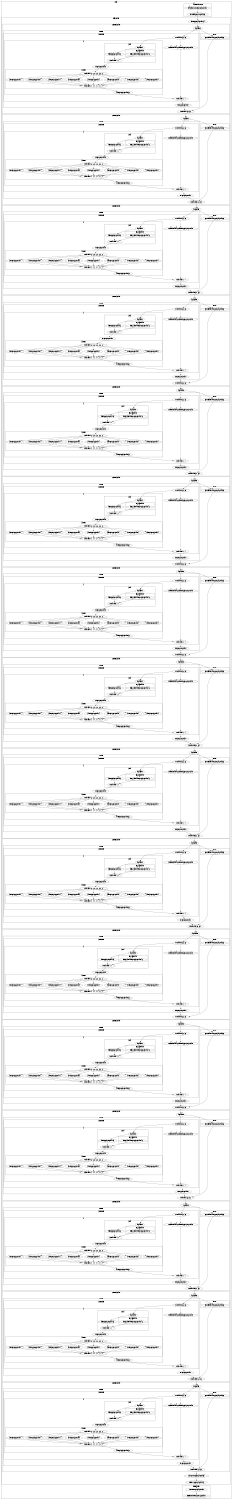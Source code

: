 digraph streamit {
size="7.5,10";subgraph cluster_DES_0 {
label = "DES";
IntoBits_pop_1_push_32_5 -> doIP_pop_64_push_64_7
doIPm1_pop_64_push_64_25 -> BitstoInts_pop_4_push_1_461
subgraph cluster_PlainTextSource_1 {
label = "PlainTextSource";
RandomSource_pop_0_push_1_4 -> IntoBits_pop_1_push_32_5
RandomSource_pop_0_push_1_4 [ label="RandomSource_pop_0_push_1" ]
IntoBits_pop_1_push_32_5 [ label="IntoBits_pop_1_push_32" ]
}
subgraph cluster_DEScoder_2 {
label = "DEScoder";
doIP_pop_64_push_64_7 -> SP_DEScoder_8_split
SP_DEScoder_8_join -> SP_DEScoder_9_split
SP_DEScoder_9_join -> SP_DEScoder_10_split
SP_DEScoder_10_join -> SP_DEScoder_11_split
SP_DEScoder_11_join -> SP_DEScoder_12_split
SP_DEScoder_12_join -> SP_DEScoder_13_split
SP_DEScoder_13_join -> SP_DEScoder_14_split
SP_DEScoder_14_join -> SP_DEScoder_15_split
SP_DEScoder_15_join -> SP_DEScoder_16_split
SP_DEScoder_16_join -> SP_DEScoder_17_split
SP_DEScoder_17_join -> SP_DEScoder_18_split
SP_DEScoder_18_join -> SP_DEScoder_19_split
SP_DEScoder_19_join -> SP_DEScoder_20_split
SP_DEScoder_20_join -> SP_DEScoder_21_split
SP_DEScoder_21_join -> SP_DEScoder_22_split
SP_DEScoder_22_join -> SP_DEScoder_23_split
SP_DEScoder_23_join -> CrissCross_pop_64_push_64_24
CrissCross_pop_64_push_64_24 -> doIPm1_pop_64_push_64_25
doIP_pop_64_push_64_7 [ label="doIP_pop_64_push_64" ]
subgraph cluster_SP_DEScoder_8 {
label = "SP_DEScoder";
SP_DEScoder_8_split [ label="duplicate" ]
SP_DEScoder_8_join [ label="roundrobin(32, 32)" ]
subgraph cluster_nextR_26 {
label = "nextR";
SP_nextR_28_join -> Xor_pop_2_push_1_29
subgraph cluster_SP_nextR_28 {
label = "SP_nextR";
SP_nextR_28_split [ label="roundrobin(32, 32)" ]
SP_nextR_28_join [ label="roundrobin(1, 1)" ]
subgraph cluster_f_30 {
label = "f";
SP_f_32_join -> Xor_pop_2_push_1_33
Xor_pop_2_push_1_33 -> Sboxes_34_split
Sboxes_34_join -> doP_pop_32_push_32_35
subgraph cluster_SP_f_32 {
label = "SP_f";
SP_f_32_split [ label="duplicate" ]
SP_f_32_join [ label="roundrobin(1, 1)" ]
doE_pop_32_push_48_36 [ label="doE_pop_32_push_48" ]
SP_f_32_split -> doE_pop_32_push_48_36
doE_pop_32_push_48_36 -> SP_f_32_join
subgraph cluster_KeySchedule_37 {
label = "KeySchedule";
f_KeySchedule_pop_32_push_48_38 [ label="f_KeySchedule_pop_32_push_48" ]
}
SP_f_32_split -> f_KeySchedule_pop_32_push_48_38
f_KeySchedule_pop_32_push_48_38 -> SP_f_32_join
}
Xor_pop_2_push_1_33 [ label="Xor_pop_2_push_1" ]
subgraph cluster_Sboxes_34 {
label = "Sboxes";
Sboxes_34_split [ label="roundrobin(6, 6, 6, 6, 6, 6, 6, 6)" ]
Sboxes_34_join [ label="roundrobin(4, 4, 4, 4, 4, 4, 4, 4)" ]
Sbox_pop_6_push_4_40 [ label="Sbox_pop_6_push_4" ]
Sboxes_34_split -> Sbox_pop_6_push_4_40
Sbox_pop_6_push_4_40 -> Sboxes_34_join
Sbox_pop_6_push_4_41 [ label="Sbox_pop_6_push_4" ]
Sboxes_34_split -> Sbox_pop_6_push_4_41
Sbox_pop_6_push_4_41 -> Sboxes_34_join
Sbox_pop_6_push_4_42 [ label="Sbox_pop_6_push_4" ]
Sboxes_34_split -> Sbox_pop_6_push_4_42
Sbox_pop_6_push_4_42 -> Sboxes_34_join
Sbox_pop_6_push_4_43 [ label="Sbox_pop_6_push_4" ]
Sboxes_34_split -> Sbox_pop_6_push_4_43
Sbox_pop_6_push_4_43 -> Sboxes_34_join
Sbox_pop_6_push_4_44 [ label="Sbox_pop_6_push_4" ]
Sboxes_34_split -> Sbox_pop_6_push_4_44
Sbox_pop_6_push_4_44 -> Sboxes_34_join
Sbox_pop_6_push_4_45 [ label="Sbox_pop_6_push_4" ]
Sboxes_34_split -> Sbox_pop_6_push_4_45
Sbox_pop_6_push_4_45 -> Sboxes_34_join
Sbox_pop_6_push_4_46 [ label="Sbox_pop_6_push_4" ]
Sboxes_34_split -> Sbox_pop_6_push_4_46
Sbox_pop_6_push_4_46 -> Sboxes_34_join
Sbox_pop_6_push_4_47 [ label="Sbox_pop_6_push_4" ]
Sboxes_34_split -> Sbox_pop_6_push_4_47
Sbox_pop_6_push_4_47 -> Sboxes_34_join
}
doP_pop_32_push_32_35 [ label="doP_pop_32_push_32" ]
}
SP_nextR_28_split -> SP_f_32_split
doP_pop_32_push_32_35 -> SP_nextR_28_join
streamit_library_Identity_pop_1_push_1_31 [ label="streamit_library_Identity_pop_1_push_1" ]
SP_nextR_28_split -> streamit_library_Identity_pop_1_push_1_31
streamit_library_Identity_pop_1_push_1_31 -> SP_nextR_28_join
}
Xor_pop_2_push_1_29 [ label="Xor_pop_2_push_1" ]
}
SP_DEScoder_8_split -> SP_nextR_28_split
Xor_pop_2_push_1_29 -> SP_DEScoder_8_join
subgraph cluster_nextL_27 {
label = "nextL";
AnonFilter_a0_pop_64_push_32_51 [ label="AnonFilter_a0_pop_64_push_32" ]
}
SP_DEScoder_8_split -> AnonFilter_a0_pop_64_push_32_51
AnonFilter_a0_pop_64_push_32_51 -> SP_DEScoder_8_join
}
subgraph cluster_SP_DEScoder_9 {
label = "SP_DEScoder";
SP_DEScoder_9_split [ label="duplicate" ]
SP_DEScoder_9_join [ label="roundrobin(32, 32)" ]
subgraph cluster_nextR_53 {
label = "nextR";
SP_nextR_55_join -> Xor_pop_2_push_1_56
subgraph cluster_SP_nextR_55 {
label = "SP_nextR";
SP_nextR_55_split [ label="roundrobin(32, 32)" ]
SP_nextR_55_join [ label="roundrobin(1, 1)" ]
subgraph cluster_f_57 {
label = "f";
SP_f_59_join -> Xor_pop_2_push_1_60
Xor_pop_2_push_1_60 -> Sboxes_61_split
Sboxes_61_join -> doP_pop_32_push_32_62
subgraph cluster_SP_f_59 {
label = "SP_f";
SP_f_59_split [ label="duplicate" ]
SP_f_59_join [ label="roundrobin(1, 1)" ]
doE_pop_32_push_48_63 [ label="doE_pop_32_push_48" ]
SP_f_59_split -> doE_pop_32_push_48_63
doE_pop_32_push_48_63 -> SP_f_59_join
subgraph cluster_KeySchedule_64 {
label = "KeySchedule";
f_KeySchedule_pop_32_push_48_65 [ label="f_KeySchedule_pop_32_push_48" ]
}
SP_f_59_split -> f_KeySchedule_pop_32_push_48_65
f_KeySchedule_pop_32_push_48_65 -> SP_f_59_join
}
Xor_pop_2_push_1_60 [ label="Xor_pop_2_push_1" ]
subgraph cluster_Sboxes_61 {
label = "Sboxes";
Sboxes_61_split [ label="roundrobin(6, 6, 6, 6, 6, 6, 6, 6)" ]
Sboxes_61_join [ label="roundrobin(4, 4, 4, 4, 4, 4, 4, 4)" ]
Sbox_pop_6_push_4_67 [ label="Sbox_pop_6_push_4" ]
Sboxes_61_split -> Sbox_pop_6_push_4_67
Sbox_pop_6_push_4_67 -> Sboxes_61_join
Sbox_pop_6_push_4_68 [ label="Sbox_pop_6_push_4" ]
Sboxes_61_split -> Sbox_pop_6_push_4_68
Sbox_pop_6_push_4_68 -> Sboxes_61_join
Sbox_pop_6_push_4_69 [ label="Sbox_pop_6_push_4" ]
Sboxes_61_split -> Sbox_pop_6_push_4_69
Sbox_pop_6_push_4_69 -> Sboxes_61_join
Sbox_pop_6_push_4_70 [ label="Sbox_pop_6_push_4" ]
Sboxes_61_split -> Sbox_pop_6_push_4_70
Sbox_pop_6_push_4_70 -> Sboxes_61_join
Sbox_pop_6_push_4_71 [ label="Sbox_pop_6_push_4" ]
Sboxes_61_split -> Sbox_pop_6_push_4_71
Sbox_pop_6_push_4_71 -> Sboxes_61_join
Sbox_pop_6_push_4_72 [ label="Sbox_pop_6_push_4" ]
Sboxes_61_split -> Sbox_pop_6_push_4_72
Sbox_pop_6_push_4_72 -> Sboxes_61_join
Sbox_pop_6_push_4_73 [ label="Sbox_pop_6_push_4" ]
Sboxes_61_split -> Sbox_pop_6_push_4_73
Sbox_pop_6_push_4_73 -> Sboxes_61_join
Sbox_pop_6_push_4_74 [ label="Sbox_pop_6_push_4" ]
Sboxes_61_split -> Sbox_pop_6_push_4_74
Sbox_pop_6_push_4_74 -> Sboxes_61_join
}
doP_pop_32_push_32_62 [ label="doP_pop_32_push_32" ]
}
SP_nextR_55_split -> SP_f_59_split
doP_pop_32_push_32_62 -> SP_nextR_55_join
streamit_library_Identity_pop_1_push_1_58 [ label="streamit_library_Identity_pop_1_push_1" ]
SP_nextR_55_split -> streamit_library_Identity_pop_1_push_1_58
streamit_library_Identity_pop_1_push_1_58 -> SP_nextR_55_join
}
Xor_pop_2_push_1_56 [ label="Xor_pop_2_push_1" ]
}
SP_DEScoder_9_split -> SP_nextR_55_split
Xor_pop_2_push_1_56 -> SP_DEScoder_9_join
subgraph cluster_nextL_54 {
label = "nextL";
AnonFilter_a0_pop_64_push_32_78 [ label="AnonFilter_a0_pop_64_push_32" ]
}
SP_DEScoder_9_split -> AnonFilter_a0_pop_64_push_32_78
AnonFilter_a0_pop_64_push_32_78 -> SP_DEScoder_9_join
}
subgraph cluster_SP_DEScoder_10 {
label = "SP_DEScoder";
SP_DEScoder_10_split [ label="duplicate" ]
SP_DEScoder_10_join [ label="roundrobin(32, 32)" ]
subgraph cluster_nextR_80 {
label = "nextR";
SP_nextR_82_join -> Xor_pop_2_push_1_83
subgraph cluster_SP_nextR_82 {
label = "SP_nextR";
SP_nextR_82_split [ label="roundrobin(32, 32)" ]
SP_nextR_82_join [ label="roundrobin(1, 1)" ]
subgraph cluster_f_84 {
label = "f";
SP_f_86_join -> Xor_pop_2_push_1_87
Xor_pop_2_push_1_87 -> Sboxes_88_split
Sboxes_88_join -> doP_pop_32_push_32_89
subgraph cluster_SP_f_86 {
label = "SP_f";
SP_f_86_split [ label="duplicate" ]
SP_f_86_join [ label="roundrobin(1, 1)" ]
doE_pop_32_push_48_90 [ label="doE_pop_32_push_48" ]
SP_f_86_split -> doE_pop_32_push_48_90
doE_pop_32_push_48_90 -> SP_f_86_join
subgraph cluster_KeySchedule_91 {
label = "KeySchedule";
f_KeySchedule_pop_32_push_48_92 [ label="f_KeySchedule_pop_32_push_48" ]
}
SP_f_86_split -> f_KeySchedule_pop_32_push_48_92
f_KeySchedule_pop_32_push_48_92 -> SP_f_86_join
}
Xor_pop_2_push_1_87 [ label="Xor_pop_2_push_1" ]
subgraph cluster_Sboxes_88 {
label = "Sboxes";
Sboxes_88_split [ label="roundrobin(6, 6, 6, 6, 6, 6, 6, 6)" ]
Sboxes_88_join [ label="roundrobin(4, 4, 4, 4, 4, 4, 4, 4)" ]
Sbox_pop_6_push_4_94 [ label="Sbox_pop_6_push_4" ]
Sboxes_88_split -> Sbox_pop_6_push_4_94
Sbox_pop_6_push_4_94 -> Sboxes_88_join
Sbox_pop_6_push_4_95 [ label="Sbox_pop_6_push_4" ]
Sboxes_88_split -> Sbox_pop_6_push_4_95
Sbox_pop_6_push_4_95 -> Sboxes_88_join
Sbox_pop_6_push_4_96 [ label="Sbox_pop_6_push_4" ]
Sboxes_88_split -> Sbox_pop_6_push_4_96
Sbox_pop_6_push_4_96 -> Sboxes_88_join
Sbox_pop_6_push_4_97 [ label="Sbox_pop_6_push_4" ]
Sboxes_88_split -> Sbox_pop_6_push_4_97
Sbox_pop_6_push_4_97 -> Sboxes_88_join
Sbox_pop_6_push_4_98 [ label="Sbox_pop_6_push_4" ]
Sboxes_88_split -> Sbox_pop_6_push_4_98
Sbox_pop_6_push_4_98 -> Sboxes_88_join
Sbox_pop_6_push_4_99 [ label="Sbox_pop_6_push_4" ]
Sboxes_88_split -> Sbox_pop_6_push_4_99
Sbox_pop_6_push_4_99 -> Sboxes_88_join
Sbox_pop_6_push_4_100 [ label="Sbox_pop_6_push_4" ]
Sboxes_88_split -> Sbox_pop_6_push_4_100
Sbox_pop_6_push_4_100 -> Sboxes_88_join
Sbox_pop_6_push_4_101 [ label="Sbox_pop_6_push_4" ]
Sboxes_88_split -> Sbox_pop_6_push_4_101
Sbox_pop_6_push_4_101 -> Sboxes_88_join
}
doP_pop_32_push_32_89 [ label="doP_pop_32_push_32" ]
}
SP_nextR_82_split -> SP_f_86_split
doP_pop_32_push_32_89 -> SP_nextR_82_join
streamit_library_Identity_pop_1_push_1_85 [ label="streamit_library_Identity_pop_1_push_1" ]
SP_nextR_82_split -> streamit_library_Identity_pop_1_push_1_85
streamit_library_Identity_pop_1_push_1_85 -> SP_nextR_82_join
}
Xor_pop_2_push_1_83 [ label="Xor_pop_2_push_1" ]
}
SP_DEScoder_10_split -> SP_nextR_82_split
Xor_pop_2_push_1_83 -> SP_DEScoder_10_join
subgraph cluster_nextL_81 {
label = "nextL";
AnonFilter_a0_pop_64_push_32_105 [ label="AnonFilter_a0_pop_64_push_32" ]
}
SP_DEScoder_10_split -> AnonFilter_a0_pop_64_push_32_105
AnonFilter_a0_pop_64_push_32_105 -> SP_DEScoder_10_join
}
subgraph cluster_SP_DEScoder_11 {
label = "SP_DEScoder";
SP_DEScoder_11_split [ label="duplicate" ]
SP_DEScoder_11_join [ label="roundrobin(32, 32)" ]
subgraph cluster_nextR_107 {
label = "nextR";
SP_nextR_109_join -> Xor_pop_2_push_1_110
subgraph cluster_SP_nextR_109 {
label = "SP_nextR";
SP_nextR_109_split [ label="roundrobin(32, 32)" ]
SP_nextR_109_join [ label="roundrobin(1, 1)" ]
subgraph cluster_f_111 {
label = "f";
SP_f_113_join -> Xor_pop_2_push_1_114
Xor_pop_2_push_1_114 -> Sboxes_115_split
Sboxes_115_join -> doP_pop_32_push_32_116
subgraph cluster_SP_f_113 {
label = "SP_f";
SP_f_113_split [ label="duplicate" ]
SP_f_113_join [ label="roundrobin(1, 1)" ]
doE_pop_32_push_48_117 [ label="doE_pop_32_push_48" ]
SP_f_113_split -> doE_pop_32_push_48_117
doE_pop_32_push_48_117 -> SP_f_113_join
subgraph cluster_KeySchedule_118 {
label = "KeySchedule";
f_KeySchedule_pop_32_push_48_119 [ label="f_KeySchedule_pop_32_push_48" ]
}
SP_f_113_split -> f_KeySchedule_pop_32_push_48_119
f_KeySchedule_pop_32_push_48_119 -> SP_f_113_join
}
Xor_pop_2_push_1_114 [ label="Xor_pop_2_push_1" ]
subgraph cluster_Sboxes_115 {
label = "Sboxes";
Sboxes_115_split [ label="roundrobin(6, 6, 6, 6, 6, 6, 6, 6)" ]
Sboxes_115_join [ label="roundrobin(4, 4, 4, 4, 4, 4, 4, 4)" ]
Sbox_pop_6_push_4_121 [ label="Sbox_pop_6_push_4" ]
Sboxes_115_split -> Sbox_pop_6_push_4_121
Sbox_pop_6_push_4_121 -> Sboxes_115_join
Sbox_pop_6_push_4_122 [ label="Sbox_pop_6_push_4" ]
Sboxes_115_split -> Sbox_pop_6_push_4_122
Sbox_pop_6_push_4_122 -> Sboxes_115_join
Sbox_pop_6_push_4_123 [ label="Sbox_pop_6_push_4" ]
Sboxes_115_split -> Sbox_pop_6_push_4_123
Sbox_pop_6_push_4_123 -> Sboxes_115_join
Sbox_pop_6_push_4_124 [ label="Sbox_pop_6_push_4" ]
Sboxes_115_split -> Sbox_pop_6_push_4_124
Sbox_pop_6_push_4_124 -> Sboxes_115_join
Sbox_pop_6_push_4_125 [ label="Sbox_pop_6_push_4" ]
Sboxes_115_split -> Sbox_pop_6_push_4_125
Sbox_pop_6_push_4_125 -> Sboxes_115_join
Sbox_pop_6_push_4_126 [ label="Sbox_pop_6_push_4" ]
Sboxes_115_split -> Sbox_pop_6_push_4_126
Sbox_pop_6_push_4_126 -> Sboxes_115_join
Sbox_pop_6_push_4_127 [ label="Sbox_pop_6_push_4" ]
Sboxes_115_split -> Sbox_pop_6_push_4_127
Sbox_pop_6_push_4_127 -> Sboxes_115_join
Sbox_pop_6_push_4_128 [ label="Sbox_pop_6_push_4" ]
Sboxes_115_split -> Sbox_pop_6_push_4_128
Sbox_pop_6_push_4_128 -> Sboxes_115_join
}
doP_pop_32_push_32_116 [ label="doP_pop_32_push_32" ]
}
SP_nextR_109_split -> SP_f_113_split
doP_pop_32_push_32_116 -> SP_nextR_109_join
streamit_library_Identity_pop_1_push_1_112 [ label="streamit_library_Identity_pop_1_push_1" ]
SP_nextR_109_split -> streamit_library_Identity_pop_1_push_1_112
streamit_library_Identity_pop_1_push_1_112 -> SP_nextR_109_join
}
Xor_pop_2_push_1_110 [ label="Xor_pop_2_push_1" ]
}
SP_DEScoder_11_split -> SP_nextR_109_split
Xor_pop_2_push_1_110 -> SP_DEScoder_11_join
subgraph cluster_nextL_108 {
label = "nextL";
AnonFilter_a0_pop_64_push_32_132 [ label="AnonFilter_a0_pop_64_push_32" ]
}
SP_DEScoder_11_split -> AnonFilter_a0_pop_64_push_32_132
AnonFilter_a0_pop_64_push_32_132 -> SP_DEScoder_11_join
}
subgraph cluster_SP_DEScoder_12 {
label = "SP_DEScoder";
SP_DEScoder_12_split [ label="duplicate" ]
SP_DEScoder_12_join [ label="roundrobin(32, 32)" ]
subgraph cluster_nextR_134 {
label = "nextR";
SP_nextR_136_join -> Xor_pop_2_push_1_137
subgraph cluster_SP_nextR_136 {
label = "SP_nextR";
SP_nextR_136_split [ label="roundrobin(32, 32)" ]
SP_nextR_136_join [ label="roundrobin(1, 1)" ]
subgraph cluster_f_138 {
label = "f";
SP_f_140_join -> Xor_pop_2_push_1_141
Xor_pop_2_push_1_141 -> Sboxes_142_split
Sboxes_142_join -> doP_pop_32_push_32_143
subgraph cluster_SP_f_140 {
label = "SP_f";
SP_f_140_split [ label="duplicate" ]
SP_f_140_join [ label="roundrobin(1, 1)" ]
doE_pop_32_push_48_144 [ label="doE_pop_32_push_48" ]
SP_f_140_split -> doE_pop_32_push_48_144
doE_pop_32_push_48_144 -> SP_f_140_join
subgraph cluster_KeySchedule_145 {
label = "KeySchedule";
f_KeySchedule_pop_32_push_48_146 [ label="f_KeySchedule_pop_32_push_48" ]
}
SP_f_140_split -> f_KeySchedule_pop_32_push_48_146
f_KeySchedule_pop_32_push_48_146 -> SP_f_140_join
}
Xor_pop_2_push_1_141 [ label="Xor_pop_2_push_1" ]
subgraph cluster_Sboxes_142 {
label = "Sboxes";
Sboxes_142_split [ label="roundrobin(6, 6, 6, 6, 6, 6, 6, 6)" ]
Sboxes_142_join [ label="roundrobin(4, 4, 4, 4, 4, 4, 4, 4)" ]
Sbox_pop_6_push_4_148 [ label="Sbox_pop_6_push_4" ]
Sboxes_142_split -> Sbox_pop_6_push_4_148
Sbox_pop_6_push_4_148 -> Sboxes_142_join
Sbox_pop_6_push_4_149 [ label="Sbox_pop_6_push_4" ]
Sboxes_142_split -> Sbox_pop_6_push_4_149
Sbox_pop_6_push_4_149 -> Sboxes_142_join
Sbox_pop_6_push_4_150 [ label="Sbox_pop_6_push_4" ]
Sboxes_142_split -> Sbox_pop_6_push_4_150
Sbox_pop_6_push_4_150 -> Sboxes_142_join
Sbox_pop_6_push_4_151 [ label="Sbox_pop_6_push_4" ]
Sboxes_142_split -> Sbox_pop_6_push_4_151
Sbox_pop_6_push_4_151 -> Sboxes_142_join
Sbox_pop_6_push_4_152 [ label="Sbox_pop_6_push_4" ]
Sboxes_142_split -> Sbox_pop_6_push_4_152
Sbox_pop_6_push_4_152 -> Sboxes_142_join
Sbox_pop_6_push_4_153 [ label="Sbox_pop_6_push_4" ]
Sboxes_142_split -> Sbox_pop_6_push_4_153
Sbox_pop_6_push_4_153 -> Sboxes_142_join
Sbox_pop_6_push_4_154 [ label="Sbox_pop_6_push_4" ]
Sboxes_142_split -> Sbox_pop_6_push_4_154
Sbox_pop_6_push_4_154 -> Sboxes_142_join
Sbox_pop_6_push_4_155 [ label="Sbox_pop_6_push_4" ]
Sboxes_142_split -> Sbox_pop_6_push_4_155
Sbox_pop_6_push_4_155 -> Sboxes_142_join
}
doP_pop_32_push_32_143 [ label="doP_pop_32_push_32" ]
}
SP_nextR_136_split -> SP_f_140_split
doP_pop_32_push_32_143 -> SP_nextR_136_join
streamit_library_Identity_pop_1_push_1_139 [ label="streamit_library_Identity_pop_1_push_1" ]
SP_nextR_136_split -> streamit_library_Identity_pop_1_push_1_139
streamit_library_Identity_pop_1_push_1_139 -> SP_nextR_136_join
}
Xor_pop_2_push_1_137 [ label="Xor_pop_2_push_1" ]
}
SP_DEScoder_12_split -> SP_nextR_136_split
Xor_pop_2_push_1_137 -> SP_DEScoder_12_join
subgraph cluster_nextL_135 {
label = "nextL";
AnonFilter_a0_pop_64_push_32_159 [ label="AnonFilter_a0_pop_64_push_32" ]
}
SP_DEScoder_12_split -> AnonFilter_a0_pop_64_push_32_159
AnonFilter_a0_pop_64_push_32_159 -> SP_DEScoder_12_join
}
subgraph cluster_SP_DEScoder_13 {
label = "SP_DEScoder";
SP_DEScoder_13_split [ label="duplicate" ]
SP_DEScoder_13_join [ label="roundrobin(32, 32)" ]
subgraph cluster_nextR_161 {
label = "nextR";
SP_nextR_163_join -> Xor_pop_2_push_1_164
subgraph cluster_SP_nextR_163 {
label = "SP_nextR";
SP_nextR_163_split [ label="roundrobin(32, 32)" ]
SP_nextR_163_join [ label="roundrobin(1, 1)" ]
subgraph cluster_f_165 {
label = "f";
SP_f_167_join -> Xor_pop_2_push_1_168
Xor_pop_2_push_1_168 -> Sboxes_169_split
Sboxes_169_join -> doP_pop_32_push_32_170
subgraph cluster_SP_f_167 {
label = "SP_f";
SP_f_167_split [ label="duplicate" ]
SP_f_167_join [ label="roundrobin(1, 1)" ]
doE_pop_32_push_48_171 [ label="doE_pop_32_push_48" ]
SP_f_167_split -> doE_pop_32_push_48_171
doE_pop_32_push_48_171 -> SP_f_167_join
subgraph cluster_KeySchedule_172 {
label = "KeySchedule";
f_KeySchedule_pop_32_push_48_173 [ label="f_KeySchedule_pop_32_push_48" ]
}
SP_f_167_split -> f_KeySchedule_pop_32_push_48_173
f_KeySchedule_pop_32_push_48_173 -> SP_f_167_join
}
Xor_pop_2_push_1_168 [ label="Xor_pop_2_push_1" ]
subgraph cluster_Sboxes_169 {
label = "Sboxes";
Sboxes_169_split [ label="roundrobin(6, 6, 6, 6, 6, 6, 6, 6)" ]
Sboxes_169_join [ label="roundrobin(4, 4, 4, 4, 4, 4, 4, 4)" ]
Sbox_pop_6_push_4_175 [ label="Sbox_pop_6_push_4" ]
Sboxes_169_split -> Sbox_pop_6_push_4_175
Sbox_pop_6_push_4_175 -> Sboxes_169_join
Sbox_pop_6_push_4_176 [ label="Sbox_pop_6_push_4" ]
Sboxes_169_split -> Sbox_pop_6_push_4_176
Sbox_pop_6_push_4_176 -> Sboxes_169_join
Sbox_pop_6_push_4_177 [ label="Sbox_pop_6_push_4" ]
Sboxes_169_split -> Sbox_pop_6_push_4_177
Sbox_pop_6_push_4_177 -> Sboxes_169_join
Sbox_pop_6_push_4_178 [ label="Sbox_pop_6_push_4" ]
Sboxes_169_split -> Sbox_pop_6_push_4_178
Sbox_pop_6_push_4_178 -> Sboxes_169_join
Sbox_pop_6_push_4_179 [ label="Sbox_pop_6_push_4" ]
Sboxes_169_split -> Sbox_pop_6_push_4_179
Sbox_pop_6_push_4_179 -> Sboxes_169_join
Sbox_pop_6_push_4_180 [ label="Sbox_pop_6_push_4" ]
Sboxes_169_split -> Sbox_pop_6_push_4_180
Sbox_pop_6_push_4_180 -> Sboxes_169_join
Sbox_pop_6_push_4_181 [ label="Sbox_pop_6_push_4" ]
Sboxes_169_split -> Sbox_pop_6_push_4_181
Sbox_pop_6_push_4_181 -> Sboxes_169_join
Sbox_pop_6_push_4_182 [ label="Sbox_pop_6_push_4" ]
Sboxes_169_split -> Sbox_pop_6_push_4_182
Sbox_pop_6_push_4_182 -> Sboxes_169_join
}
doP_pop_32_push_32_170 [ label="doP_pop_32_push_32" ]
}
SP_nextR_163_split -> SP_f_167_split
doP_pop_32_push_32_170 -> SP_nextR_163_join
streamit_library_Identity_pop_1_push_1_166 [ label="streamit_library_Identity_pop_1_push_1" ]
SP_nextR_163_split -> streamit_library_Identity_pop_1_push_1_166
streamit_library_Identity_pop_1_push_1_166 -> SP_nextR_163_join
}
Xor_pop_2_push_1_164 [ label="Xor_pop_2_push_1" ]
}
SP_DEScoder_13_split -> SP_nextR_163_split
Xor_pop_2_push_1_164 -> SP_DEScoder_13_join
subgraph cluster_nextL_162 {
label = "nextL";
AnonFilter_a0_pop_64_push_32_186 [ label="AnonFilter_a0_pop_64_push_32" ]
}
SP_DEScoder_13_split -> AnonFilter_a0_pop_64_push_32_186
AnonFilter_a0_pop_64_push_32_186 -> SP_DEScoder_13_join
}
subgraph cluster_SP_DEScoder_14 {
label = "SP_DEScoder";
SP_DEScoder_14_split [ label="duplicate" ]
SP_DEScoder_14_join [ label="roundrobin(32, 32)" ]
subgraph cluster_nextR_188 {
label = "nextR";
SP_nextR_190_join -> Xor_pop_2_push_1_191
subgraph cluster_SP_nextR_190 {
label = "SP_nextR";
SP_nextR_190_split [ label="roundrobin(32, 32)" ]
SP_nextR_190_join [ label="roundrobin(1, 1)" ]
subgraph cluster_f_192 {
label = "f";
SP_f_194_join -> Xor_pop_2_push_1_195
Xor_pop_2_push_1_195 -> Sboxes_196_split
Sboxes_196_join -> doP_pop_32_push_32_197
subgraph cluster_SP_f_194 {
label = "SP_f";
SP_f_194_split [ label="duplicate" ]
SP_f_194_join [ label="roundrobin(1, 1)" ]
doE_pop_32_push_48_198 [ label="doE_pop_32_push_48" ]
SP_f_194_split -> doE_pop_32_push_48_198
doE_pop_32_push_48_198 -> SP_f_194_join
subgraph cluster_KeySchedule_199 {
label = "KeySchedule";
f_KeySchedule_pop_32_push_48_200 [ label="f_KeySchedule_pop_32_push_48" ]
}
SP_f_194_split -> f_KeySchedule_pop_32_push_48_200
f_KeySchedule_pop_32_push_48_200 -> SP_f_194_join
}
Xor_pop_2_push_1_195 [ label="Xor_pop_2_push_1" ]
subgraph cluster_Sboxes_196 {
label = "Sboxes";
Sboxes_196_split [ label="roundrobin(6, 6, 6, 6, 6, 6, 6, 6)" ]
Sboxes_196_join [ label="roundrobin(4, 4, 4, 4, 4, 4, 4, 4)" ]
Sbox_pop_6_push_4_202 [ label="Sbox_pop_6_push_4" ]
Sboxes_196_split -> Sbox_pop_6_push_4_202
Sbox_pop_6_push_4_202 -> Sboxes_196_join
Sbox_pop_6_push_4_203 [ label="Sbox_pop_6_push_4" ]
Sboxes_196_split -> Sbox_pop_6_push_4_203
Sbox_pop_6_push_4_203 -> Sboxes_196_join
Sbox_pop_6_push_4_204 [ label="Sbox_pop_6_push_4" ]
Sboxes_196_split -> Sbox_pop_6_push_4_204
Sbox_pop_6_push_4_204 -> Sboxes_196_join
Sbox_pop_6_push_4_205 [ label="Sbox_pop_6_push_4" ]
Sboxes_196_split -> Sbox_pop_6_push_4_205
Sbox_pop_6_push_4_205 -> Sboxes_196_join
Sbox_pop_6_push_4_206 [ label="Sbox_pop_6_push_4" ]
Sboxes_196_split -> Sbox_pop_6_push_4_206
Sbox_pop_6_push_4_206 -> Sboxes_196_join
Sbox_pop_6_push_4_207 [ label="Sbox_pop_6_push_4" ]
Sboxes_196_split -> Sbox_pop_6_push_4_207
Sbox_pop_6_push_4_207 -> Sboxes_196_join
Sbox_pop_6_push_4_208 [ label="Sbox_pop_6_push_4" ]
Sboxes_196_split -> Sbox_pop_6_push_4_208
Sbox_pop_6_push_4_208 -> Sboxes_196_join
Sbox_pop_6_push_4_209 [ label="Sbox_pop_6_push_4" ]
Sboxes_196_split -> Sbox_pop_6_push_4_209
Sbox_pop_6_push_4_209 -> Sboxes_196_join
}
doP_pop_32_push_32_197 [ label="doP_pop_32_push_32" ]
}
SP_nextR_190_split -> SP_f_194_split
doP_pop_32_push_32_197 -> SP_nextR_190_join
streamit_library_Identity_pop_1_push_1_193 [ label="streamit_library_Identity_pop_1_push_1" ]
SP_nextR_190_split -> streamit_library_Identity_pop_1_push_1_193
streamit_library_Identity_pop_1_push_1_193 -> SP_nextR_190_join
}
Xor_pop_2_push_1_191 [ label="Xor_pop_2_push_1" ]
}
SP_DEScoder_14_split -> SP_nextR_190_split
Xor_pop_2_push_1_191 -> SP_DEScoder_14_join
subgraph cluster_nextL_189 {
label = "nextL";
AnonFilter_a0_pop_64_push_32_213 [ label="AnonFilter_a0_pop_64_push_32" ]
}
SP_DEScoder_14_split -> AnonFilter_a0_pop_64_push_32_213
AnonFilter_a0_pop_64_push_32_213 -> SP_DEScoder_14_join
}
subgraph cluster_SP_DEScoder_15 {
label = "SP_DEScoder";
SP_DEScoder_15_split [ label="duplicate" ]
SP_DEScoder_15_join [ label="roundrobin(32, 32)" ]
subgraph cluster_nextR_215 {
label = "nextR";
SP_nextR_217_join -> Xor_pop_2_push_1_218
subgraph cluster_SP_nextR_217 {
label = "SP_nextR";
SP_nextR_217_split [ label="roundrobin(32, 32)" ]
SP_nextR_217_join [ label="roundrobin(1, 1)" ]
subgraph cluster_f_219 {
label = "f";
SP_f_221_join -> Xor_pop_2_push_1_222
Xor_pop_2_push_1_222 -> Sboxes_223_split
Sboxes_223_join -> doP_pop_32_push_32_224
subgraph cluster_SP_f_221 {
label = "SP_f";
SP_f_221_split [ label="duplicate" ]
SP_f_221_join [ label="roundrobin(1, 1)" ]
doE_pop_32_push_48_225 [ label="doE_pop_32_push_48" ]
SP_f_221_split -> doE_pop_32_push_48_225
doE_pop_32_push_48_225 -> SP_f_221_join
subgraph cluster_KeySchedule_226 {
label = "KeySchedule";
f_KeySchedule_pop_32_push_48_227 [ label="f_KeySchedule_pop_32_push_48" ]
}
SP_f_221_split -> f_KeySchedule_pop_32_push_48_227
f_KeySchedule_pop_32_push_48_227 -> SP_f_221_join
}
Xor_pop_2_push_1_222 [ label="Xor_pop_2_push_1" ]
subgraph cluster_Sboxes_223 {
label = "Sboxes";
Sboxes_223_split [ label="roundrobin(6, 6, 6, 6, 6, 6, 6, 6)" ]
Sboxes_223_join [ label="roundrobin(4, 4, 4, 4, 4, 4, 4, 4)" ]
Sbox_pop_6_push_4_229 [ label="Sbox_pop_6_push_4" ]
Sboxes_223_split -> Sbox_pop_6_push_4_229
Sbox_pop_6_push_4_229 -> Sboxes_223_join
Sbox_pop_6_push_4_230 [ label="Sbox_pop_6_push_4" ]
Sboxes_223_split -> Sbox_pop_6_push_4_230
Sbox_pop_6_push_4_230 -> Sboxes_223_join
Sbox_pop_6_push_4_231 [ label="Sbox_pop_6_push_4" ]
Sboxes_223_split -> Sbox_pop_6_push_4_231
Sbox_pop_6_push_4_231 -> Sboxes_223_join
Sbox_pop_6_push_4_232 [ label="Sbox_pop_6_push_4" ]
Sboxes_223_split -> Sbox_pop_6_push_4_232
Sbox_pop_6_push_4_232 -> Sboxes_223_join
Sbox_pop_6_push_4_233 [ label="Sbox_pop_6_push_4" ]
Sboxes_223_split -> Sbox_pop_6_push_4_233
Sbox_pop_6_push_4_233 -> Sboxes_223_join
Sbox_pop_6_push_4_234 [ label="Sbox_pop_6_push_4" ]
Sboxes_223_split -> Sbox_pop_6_push_4_234
Sbox_pop_6_push_4_234 -> Sboxes_223_join
Sbox_pop_6_push_4_235 [ label="Sbox_pop_6_push_4" ]
Sboxes_223_split -> Sbox_pop_6_push_4_235
Sbox_pop_6_push_4_235 -> Sboxes_223_join
Sbox_pop_6_push_4_236 [ label="Sbox_pop_6_push_4" ]
Sboxes_223_split -> Sbox_pop_6_push_4_236
Sbox_pop_6_push_4_236 -> Sboxes_223_join
}
doP_pop_32_push_32_224 [ label="doP_pop_32_push_32" ]
}
SP_nextR_217_split -> SP_f_221_split
doP_pop_32_push_32_224 -> SP_nextR_217_join
streamit_library_Identity_pop_1_push_1_220 [ label="streamit_library_Identity_pop_1_push_1" ]
SP_nextR_217_split -> streamit_library_Identity_pop_1_push_1_220
streamit_library_Identity_pop_1_push_1_220 -> SP_nextR_217_join
}
Xor_pop_2_push_1_218 [ label="Xor_pop_2_push_1" ]
}
SP_DEScoder_15_split -> SP_nextR_217_split
Xor_pop_2_push_1_218 -> SP_DEScoder_15_join
subgraph cluster_nextL_216 {
label = "nextL";
AnonFilter_a0_pop_64_push_32_240 [ label="AnonFilter_a0_pop_64_push_32" ]
}
SP_DEScoder_15_split -> AnonFilter_a0_pop_64_push_32_240
AnonFilter_a0_pop_64_push_32_240 -> SP_DEScoder_15_join
}
subgraph cluster_SP_DEScoder_16 {
label = "SP_DEScoder";
SP_DEScoder_16_split [ label="duplicate" ]
SP_DEScoder_16_join [ label="roundrobin(32, 32)" ]
subgraph cluster_nextR_242 {
label = "nextR";
SP_nextR_244_join -> Xor_pop_2_push_1_245
subgraph cluster_SP_nextR_244 {
label = "SP_nextR";
SP_nextR_244_split [ label="roundrobin(32, 32)" ]
SP_nextR_244_join [ label="roundrobin(1, 1)" ]
subgraph cluster_f_246 {
label = "f";
SP_f_248_join -> Xor_pop_2_push_1_249
Xor_pop_2_push_1_249 -> Sboxes_250_split
Sboxes_250_join -> doP_pop_32_push_32_251
subgraph cluster_SP_f_248 {
label = "SP_f";
SP_f_248_split [ label="duplicate" ]
SP_f_248_join [ label="roundrobin(1, 1)" ]
doE_pop_32_push_48_252 [ label="doE_pop_32_push_48" ]
SP_f_248_split -> doE_pop_32_push_48_252
doE_pop_32_push_48_252 -> SP_f_248_join
subgraph cluster_KeySchedule_253 {
label = "KeySchedule";
f_KeySchedule_pop_32_push_48_254 [ label="f_KeySchedule_pop_32_push_48" ]
}
SP_f_248_split -> f_KeySchedule_pop_32_push_48_254
f_KeySchedule_pop_32_push_48_254 -> SP_f_248_join
}
Xor_pop_2_push_1_249 [ label="Xor_pop_2_push_1" ]
subgraph cluster_Sboxes_250 {
label = "Sboxes";
Sboxes_250_split [ label="roundrobin(6, 6, 6, 6, 6, 6, 6, 6)" ]
Sboxes_250_join [ label="roundrobin(4, 4, 4, 4, 4, 4, 4, 4)" ]
Sbox_pop_6_push_4_256 [ label="Sbox_pop_6_push_4" ]
Sboxes_250_split -> Sbox_pop_6_push_4_256
Sbox_pop_6_push_4_256 -> Sboxes_250_join
Sbox_pop_6_push_4_257 [ label="Sbox_pop_6_push_4" ]
Sboxes_250_split -> Sbox_pop_6_push_4_257
Sbox_pop_6_push_4_257 -> Sboxes_250_join
Sbox_pop_6_push_4_258 [ label="Sbox_pop_6_push_4" ]
Sboxes_250_split -> Sbox_pop_6_push_4_258
Sbox_pop_6_push_4_258 -> Sboxes_250_join
Sbox_pop_6_push_4_259 [ label="Sbox_pop_6_push_4" ]
Sboxes_250_split -> Sbox_pop_6_push_4_259
Sbox_pop_6_push_4_259 -> Sboxes_250_join
Sbox_pop_6_push_4_260 [ label="Sbox_pop_6_push_4" ]
Sboxes_250_split -> Sbox_pop_6_push_4_260
Sbox_pop_6_push_4_260 -> Sboxes_250_join
Sbox_pop_6_push_4_261 [ label="Sbox_pop_6_push_4" ]
Sboxes_250_split -> Sbox_pop_6_push_4_261
Sbox_pop_6_push_4_261 -> Sboxes_250_join
Sbox_pop_6_push_4_262 [ label="Sbox_pop_6_push_4" ]
Sboxes_250_split -> Sbox_pop_6_push_4_262
Sbox_pop_6_push_4_262 -> Sboxes_250_join
Sbox_pop_6_push_4_263 [ label="Sbox_pop_6_push_4" ]
Sboxes_250_split -> Sbox_pop_6_push_4_263
Sbox_pop_6_push_4_263 -> Sboxes_250_join
}
doP_pop_32_push_32_251 [ label="doP_pop_32_push_32" ]
}
SP_nextR_244_split -> SP_f_248_split
doP_pop_32_push_32_251 -> SP_nextR_244_join
streamit_library_Identity_pop_1_push_1_247 [ label="streamit_library_Identity_pop_1_push_1" ]
SP_nextR_244_split -> streamit_library_Identity_pop_1_push_1_247
streamit_library_Identity_pop_1_push_1_247 -> SP_nextR_244_join
}
Xor_pop_2_push_1_245 [ label="Xor_pop_2_push_1" ]
}
SP_DEScoder_16_split -> SP_nextR_244_split
Xor_pop_2_push_1_245 -> SP_DEScoder_16_join
subgraph cluster_nextL_243 {
label = "nextL";
AnonFilter_a0_pop_64_push_32_267 [ label="AnonFilter_a0_pop_64_push_32" ]
}
SP_DEScoder_16_split -> AnonFilter_a0_pop_64_push_32_267
AnonFilter_a0_pop_64_push_32_267 -> SP_DEScoder_16_join
}
subgraph cluster_SP_DEScoder_17 {
label = "SP_DEScoder";
SP_DEScoder_17_split [ label="duplicate" ]
SP_DEScoder_17_join [ label="roundrobin(32, 32)" ]
subgraph cluster_nextR_269 {
label = "nextR";
SP_nextR_271_join -> Xor_pop_2_push_1_272
subgraph cluster_SP_nextR_271 {
label = "SP_nextR";
SP_nextR_271_split [ label="roundrobin(32, 32)" ]
SP_nextR_271_join [ label="roundrobin(1, 1)" ]
subgraph cluster_f_273 {
label = "f";
SP_f_275_join -> Xor_pop_2_push_1_276
Xor_pop_2_push_1_276 -> Sboxes_277_split
Sboxes_277_join -> doP_pop_32_push_32_278
subgraph cluster_SP_f_275 {
label = "SP_f";
SP_f_275_split [ label="duplicate" ]
SP_f_275_join [ label="roundrobin(1, 1)" ]
doE_pop_32_push_48_279 [ label="doE_pop_32_push_48" ]
SP_f_275_split -> doE_pop_32_push_48_279
doE_pop_32_push_48_279 -> SP_f_275_join
subgraph cluster_KeySchedule_280 {
label = "KeySchedule";
f_KeySchedule_pop_32_push_48_281 [ label="f_KeySchedule_pop_32_push_48" ]
}
SP_f_275_split -> f_KeySchedule_pop_32_push_48_281
f_KeySchedule_pop_32_push_48_281 -> SP_f_275_join
}
Xor_pop_2_push_1_276 [ label="Xor_pop_2_push_1" ]
subgraph cluster_Sboxes_277 {
label = "Sboxes";
Sboxes_277_split [ label="roundrobin(6, 6, 6, 6, 6, 6, 6, 6)" ]
Sboxes_277_join [ label="roundrobin(4, 4, 4, 4, 4, 4, 4, 4)" ]
Sbox_pop_6_push_4_283 [ label="Sbox_pop_6_push_4" ]
Sboxes_277_split -> Sbox_pop_6_push_4_283
Sbox_pop_6_push_4_283 -> Sboxes_277_join
Sbox_pop_6_push_4_284 [ label="Sbox_pop_6_push_4" ]
Sboxes_277_split -> Sbox_pop_6_push_4_284
Sbox_pop_6_push_4_284 -> Sboxes_277_join
Sbox_pop_6_push_4_285 [ label="Sbox_pop_6_push_4" ]
Sboxes_277_split -> Sbox_pop_6_push_4_285
Sbox_pop_6_push_4_285 -> Sboxes_277_join
Sbox_pop_6_push_4_286 [ label="Sbox_pop_6_push_4" ]
Sboxes_277_split -> Sbox_pop_6_push_4_286
Sbox_pop_6_push_4_286 -> Sboxes_277_join
Sbox_pop_6_push_4_287 [ label="Sbox_pop_6_push_4" ]
Sboxes_277_split -> Sbox_pop_6_push_4_287
Sbox_pop_6_push_4_287 -> Sboxes_277_join
Sbox_pop_6_push_4_288 [ label="Sbox_pop_6_push_4" ]
Sboxes_277_split -> Sbox_pop_6_push_4_288
Sbox_pop_6_push_4_288 -> Sboxes_277_join
Sbox_pop_6_push_4_289 [ label="Sbox_pop_6_push_4" ]
Sboxes_277_split -> Sbox_pop_6_push_4_289
Sbox_pop_6_push_4_289 -> Sboxes_277_join
Sbox_pop_6_push_4_290 [ label="Sbox_pop_6_push_4" ]
Sboxes_277_split -> Sbox_pop_6_push_4_290
Sbox_pop_6_push_4_290 -> Sboxes_277_join
}
doP_pop_32_push_32_278 [ label="doP_pop_32_push_32" ]
}
SP_nextR_271_split -> SP_f_275_split
doP_pop_32_push_32_278 -> SP_nextR_271_join
streamit_library_Identity_pop_1_push_1_274 [ label="streamit_library_Identity_pop_1_push_1" ]
SP_nextR_271_split -> streamit_library_Identity_pop_1_push_1_274
streamit_library_Identity_pop_1_push_1_274 -> SP_nextR_271_join
}
Xor_pop_2_push_1_272 [ label="Xor_pop_2_push_1" ]
}
SP_DEScoder_17_split -> SP_nextR_271_split
Xor_pop_2_push_1_272 -> SP_DEScoder_17_join
subgraph cluster_nextL_270 {
label = "nextL";
AnonFilter_a0_pop_64_push_32_294 [ label="AnonFilter_a0_pop_64_push_32" ]
}
SP_DEScoder_17_split -> AnonFilter_a0_pop_64_push_32_294
AnonFilter_a0_pop_64_push_32_294 -> SP_DEScoder_17_join
}
subgraph cluster_SP_DEScoder_18 {
label = "SP_DEScoder";
SP_DEScoder_18_split [ label="duplicate" ]
SP_DEScoder_18_join [ label="roundrobin(32, 32)" ]
subgraph cluster_nextR_296 {
label = "nextR";
SP_nextR_298_join -> Xor_pop_2_push_1_299
subgraph cluster_SP_nextR_298 {
label = "SP_nextR";
SP_nextR_298_split [ label="roundrobin(32, 32)" ]
SP_nextR_298_join [ label="roundrobin(1, 1)" ]
subgraph cluster_f_300 {
label = "f";
SP_f_302_join -> Xor_pop_2_push_1_303
Xor_pop_2_push_1_303 -> Sboxes_304_split
Sboxes_304_join -> doP_pop_32_push_32_305
subgraph cluster_SP_f_302 {
label = "SP_f";
SP_f_302_split [ label="duplicate" ]
SP_f_302_join [ label="roundrobin(1, 1)" ]
doE_pop_32_push_48_306 [ label="doE_pop_32_push_48" ]
SP_f_302_split -> doE_pop_32_push_48_306
doE_pop_32_push_48_306 -> SP_f_302_join
subgraph cluster_KeySchedule_307 {
label = "KeySchedule";
f_KeySchedule_pop_32_push_48_308 [ label="f_KeySchedule_pop_32_push_48" ]
}
SP_f_302_split -> f_KeySchedule_pop_32_push_48_308
f_KeySchedule_pop_32_push_48_308 -> SP_f_302_join
}
Xor_pop_2_push_1_303 [ label="Xor_pop_2_push_1" ]
subgraph cluster_Sboxes_304 {
label = "Sboxes";
Sboxes_304_split [ label="roundrobin(6, 6, 6, 6, 6, 6, 6, 6)" ]
Sboxes_304_join [ label="roundrobin(4, 4, 4, 4, 4, 4, 4, 4)" ]
Sbox_pop_6_push_4_310 [ label="Sbox_pop_6_push_4" ]
Sboxes_304_split -> Sbox_pop_6_push_4_310
Sbox_pop_6_push_4_310 -> Sboxes_304_join
Sbox_pop_6_push_4_311 [ label="Sbox_pop_6_push_4" ]
Sboxes_304_split -> Sbox_pop_6_push_4_311
Sbox_pop_6_push_4_311 -> Sboxes_304_join
Sbox_pop_6_push_4_312 [ label="Sbox_pop_6_push_4" ]
Sboxes_304_split -> Sbox_pop_6_push_4_312
Sbox_pop_6_push_4_312 -> Sboxes_304_join
Sbox_pop_6_push_4_313 [ label="Sbox_pop_6_push_4" ]
Sboxes_304_split -> Sbox_pop_6_push_4_313
Sbox_pop_6_push_4_313 -> Sboxes_304_join
Sbox_pop_6_push_4_314 [ label="Sbox_pop_6_push_4" ]
Sboxes_304_split -> Sbox_pop_6_push_4_314
Sbox_pop_6_push_4_314 -> Sboxes_304_join
Sbox_pop_6_push_4_315 [ label="Sbox_pop_6_push_4" ]
Sboxes_304_split -> Sbox_pop_6_push_4_315
Sbox_pop_6_push_4_315 -> Sboxes_304_join
Sbox_pop_6_push_4_316 [ label="Sbox_pop_6_push_4" ]
Sboxes_304_split -> Sbox_pop_6_push_4_316
Sbox_pop_6_push_4_316 -> Sboxes_304_join
Sbox_pop_6_push_4_317 [ label="Sbox_pop_6_push_4" ]
Sboxes_304_split -> Sbox_pop_6_push_4_317
Sbox_pop_6_push_4_317 -> Sboxes_304_join
}
doP_pop_32_push_32_305 [ label="doP_pop_32_push_32" ]
}
SP_nextR_298_split -> SP_f_302_split
doP_pop_32_push_32_305 -> SP_nextR_298_join
streamit_library_Identity_pop_1_push_1_301 [ label="streamit_library_Identity_pop_1_push_1" ]
SP_nextR_298_split -> streamit_library_Identity_pop_1_push_1_301
streamit_library_Identity_pop_1_push_1_301 -> SP_nextR_298_join
}
Xor_pop_2_push_1_299 [ label="Xor_pop_2_push_1" ]
}
SP_DEScoder_18_split -> SP_nextR_298_split
Xor_pop_2_push_1_299 -> SP_DEScoder_18_join
subgraph cluster_nextL_297 {
label = "nextL";
AnonFilter_a0_pop_64_push_32_321 [ label="AnonFilter_a0_pop_64_push_32" ]
}
SP_DEScoder_18_split -> AnonFilter_a0_pop_64_push_32_321
AnonFilter_a0_pop_64_push_32_321 -> SP_DEScoder_18_join
}
subgraph cluster_SP_DEScoder_19 {
label = "SP_DEScoder";
SP_DEScoder_19_split [ label="duplicate" ]
SP_DEScoder_19_join [ label="roundrobin(32, 32)" ]
subgraph cluster_nextR_323 {
label = "nextR";
SP_nextR_325_join -> Xor_pop_2_push_1_326
subgraph cluster_SP_nextR_325 {
label = "SP_nextR";
SP_nextR_325_split [ label="roundrobin(32, 32)" ]
SP_nextR_325_join [ label="roundrobin(1, 1)" ]
subgraph cluster_f_327 {
label = "f";
SP_f_329_join -> Xor_pop_2_push_1_330
Xor_pop_2_push_1_330 -> Sboxes_331_split
Sboxes_331_join -> doP_pop_32_push_32_332
subgraph cluster_SP_f_329 {
label = "SP_f";
SP_f_329_split [ label="duplicate" ]
SP_f_329_join [ label="roundrobin(1, 1)" ]
doE_pop_32_push_48_333 [ label="doE_pop_32_push_48" ]
SP_f_329_split -> doE_pop_32_push_48_333
doE_pop_32_push_48_333 -> SP_f_329_join
subgraph cluster_KeySchedule_334 {
label = "KeySchedule";
f_KeySchedule_pop_32_push_48_335 [ label="f_KeySchedule_pop_32_push_48" ]
}
SP_f_329_split -> f_KeySchedule_pop_32_push_48_335
f_KeySchedule_pop_32_push_48_335 -> SP_f_329_join
}
Xor_pop_2_push_1_330 [ label="Xor_pop_2_push_1" ]
subgraph cluster_Sboxes_331 {
label = "Sboxes";
Sboxes_331_split [ label="roundrobin(6, 6, 6, 6, 6, 6, 6, 6)" ]
Sboxes_331_join [ label="roundrobin(4, 4, 4, 4, 4, 4, 4, 4)" ]
Sbox_pop_6_push_4_337 [ label="Sbox_pop_6_push_4" ]
Sboxes_331_split -> Sbox_pop_6_push_4_337
Sbox_pop_6_push_4_337 -> Sboxes_331_join
Sbox_pop_6_push_4_338 [ label="Sbox_pop_6_push_4" ]
Sboxes_331_split -> Sbox_pop_6_push_4_338
Sbox_pop_6_push_4_338 -> Sboxes_331_join
Sbox_pop_6_push_4_339 [ label="Sbox_pop_6_push_4" ]
Sboxes_331_split -> Sbox_pop_6_push_4_339
Sbox_pop_6_push_4_339 -> Sboxes_331_join
Sbox_pop_6_push_4_340 [ label="Sbox_pop_6_push_4" ]
Sboxes_331_split -> Sbox_pop_6_push_4_340
Sbox_pop_6_push_4_340 -> Sboxes_331_join
Sbox_pop_6_push_4_341 [ label="Sbox_pop_6_push_4" ]
Sboxes_331_split -> Sbox_pop_6_push_4_341
Sbox_pop_6_push_4_341 -> Sboxes_331_join
Sbox_pop_6_push_4_342 [ label="Sbox_pop_6_push_4" ]
Sboxes_331_split -> Sbox_pop_6_push_4_342
Sbox_pop_6_push_4_342 -> Sboxes_331_join
Sbox_pop_6_push_4_343 [ label="Sbox_pop_6_push_4" ]
Sboxes_331_split -> Sbox_pop_6_push_4_343
Sbox_pop_6_push_4_343 -> Sboxes_331_join
Sbox_pop_6_push_4_344 [ label="Sbox_pop_6_push_4" ]
Sboxes_331_split -> Sbox_pop_6_push_4_344
Sbox_pop_6_push_4_344 -> Sboxes_331_join
}
doP_pop_32_push_32_332 [ label="doP_pop_32_push_32" ]
}
SP_nextR_325_split -> SP_f_329_split
doP_pop_32_push_32_332 -> SP_nextR_325_join
streamit_library_Identity_pop_1_push_1_328 [ label="streamit_library_Identity_pop_1_push_1" ]
SP_nextR_325_split -> streamit_library_Identity_pop_1_push_1_328
streamit_library_Identity_pop_1_push_1_328 -> SP_nextR_325_join
}
Xor_pop_2_push_1_326 [ label="Xor_pop_2_push_1" ]
}
SP_DEScoder_19_split -> SP_nextR_325_split
Xor_pop_2_push_1_326 -> SP_DEScoder_19_join
subgraph cluster_nextL_324 {
label = "nextL";
AnonFilter_a0_pop_64_push_32_348 [ label="AnonFilter_a0_pop_64_push_32" ]
}
SP_DEScoder_19_split -> AnonFilter_a0_pop_64_push_32_348
AnonFilter_a0_pop_64_push_32_348 -> SP_DEScoder_19_join
}
subgraph cluster_SP_DEScoder_20 {
label = "SP_DEScoder";
SP_DEScoder_20_split [ label="duplicate" ]
SP_DEScoder_20_join [ label="roundrobin(32, 32)" ]
subgraph cluster_nextR_350 {
label = "nextR";
SP_nextR_352_join -> Xor_pop_2_push_1_353
subgraph cluster_SP_nextR_352 {
label = "SP_nextR";
SP_nextR_352_split [ label="roundrobin(32, 32)" ]
SP_nextR_352_join [ label="roundrobin(1, 1)" ]
subgraph cluster_f_354 {
label = "f";
SP_f_356_join -> Xor_pop_2_push_1_357
Xor_pop_2_push_1_357 -> Sboxes_358_split
Sboxes_358_join -> doP_pop_32_push_32_359
subgraph cluster_SP_f_356 {
label = "SP_f";
SP_f_356_split [ label="duplicate" ]
SP_f_356_join [ label="roundrobin(1, 1)" ]
doE_pop_32_push_48_360 [ label="doE_pop_32_push_48" ]
SP_f_356_split -> doE_pop_32_push_48_360
doE_pop_32_push_48_360 -> SP_f_356_join
subgraph cluster_KeySchedule_361 {
label = "KeySchedule";
f_KeySchedule_pop_32_push_48_362 [ label="f_KeySchedule_pop_32_push_48" ]
}
SP_f_356_split -> f_KeySchedule_pop_32_push_48_362
f_KeySchedule_pop_32_push_48_362 -> SP_f_356_join
}
Xor_pop_2_push_1_357 [ label="Xor_pop_2_push_1" ]
subgraph cluster_Sboxes_358 {
label = "Sboxes";
Sboxes_358_split [ label="roundrobin(6, 6, 6, 6, 6, 6, 6, 6)" ]
Sboxes_358_join [ label="roundrobin(4, 4, 4, 4, 4, 4, 4, 4)" ]
Sbox_pop_6_push_4_364 [ label="Sbox_pop_6_push_4" ]
Sboxes_358_split -> Sbox_pop_6_push_4_364
Sbox_pop_6_push_4_364 -> Sboxes_358_join
Sbox_pop_6_push_4_365 [ label="Sbox_pop_6_push_4" ]
Sboxes_358_split -> Sbox_pop_6_push_4_365
Sbox_pop_6_push_4_365 -> Sboxes_358_join
Sbox_pop_6_push_4_366 [ label="Sbox_pop_6_push_4" ]
Sboxes_358_split -> Sbox_pop_6_push_4_366
Sbox_pop_6_push_4_366 -> Sboxes_358_join
Sbox_pop_6_push_4_367 [ label="Sbox_pop_6_push_4" ]
Sboxes_358_split -> Sbox_pop_6_push_4_367
Sbox_pop_6_push_4_367 -> Sboxes_358_join
Sbox_pop_6_push_4_368 [ label="Sbox_pop_6_push_4" ]
Sboxes_358_split -> Sbox_pop_6_push_4_368
Sbox_pop_6_push_4_368 -> Sboxes_358_join
Sbox_pop_6_push_4_369 [ label="Sbox_pop_6_push_4" ]
Sboxes_358_split -> Sbox_pop_6_push_4_369
Sbox_pop_6_push_4_369 -> Sboxes_358_join
Sbox_pop_6_push_4_370 [ label="Sbox_pop_6_push_4" ]
Sboxes_358_split -> Sbox_pop_6_push_4_370
Sbox_pop_6_push_4_370 -> Sboxes_358_join
Sbox_pop_6_push_4_371 [ label="Sbox_pop_6_push_4" ]
Sboxes_358_split -> Sbox_pop_6_push_4_371
Sbox_pop_6_push_4_371 -> Sboxes_358_join
}
doP_pop_32_push_32_359 [ label="doP_pop_32_push_32" ]
}
SP_nextR_352_split -> SP_f_356_split
doP_pop_32_push_32_359 -> SP_nextR_352_join
streamit_library_Identity_pop_1_push_1_355 [ label="streamit_library_Identity_pop_1_push_1" ]
SP_nextR_352_split -> streamit_library_Identity_pop_1_push_1_355
streamit_library_Identity_pop_1_push_1_355 -> SP_nextR_352_join
}
Xor_pop_2_push_1_353 [ label="Xor_pop_2_push_1" ]
}
SP_DEScoder_20_split -> SP_nextR_352_split
Xor_pop_2_push_1_353 -> SP_DEScoder_20_join
subgraph cluster_nextL_351 {
label = "nextL";
AnonFilter_a0_pop_64_push_32_375 [ label="AnonFilter_a0_pop_64_push_32" ]
}
SP_DEScoder_20_split -> AnonFilter_a0_pop_64_push_32_375
AnonFilter_a0_pop_64_push_32_375 -> SP_DEScoder_20_join
}
subgraph cluster_SP_DEScoder_21 {
label = "SP_DEScoder";
SP_DEScoder_21_split [ label="duplicate" ]
SP_DEScoder_21_join [ label="roundrobin(32, 32)" ]
subgraph cluster_nextR_377 {
label = "nextR";
SP_nextR_379_join -> Xor_pop_2_push_1_380
subgraph cluster_SP_nextR_379 {
label = "SP_nextR";
SP_nextR_379_split [ label="roundrobin(32, 32)" ]
SP_nextR_379_join [ label="roundrobin(1, 1)" ]
subgraph cluster_f_381 {
label = "f";
SP_f_383_join -> Xor_pop_2_push_1_384
Xor_pop_2_push_1_384 -> Sboxes_385_split
Sboxes_385_join -> doP_pop_32_push_32_386
subgraph cluster_SP_f_383 {
label = "SP_f";
SP_f_383_split [ label="duplicate" ]
SP_f_383_join [ label="roundrobin(1, 1)" ]
doE_pop_32_push_48_387 [ label="doE_pop_32_push_48" ]
SP_f_383_split -> doE_pop_32_push_48_387
doE_pop_32_push_48_387 -> SP_f_383_join
subgraph cluster_KeySchedule_388 {
label = "KeySchedule";
f_KeySchedule_pop_32_push_48_389 [ label="f_KeySchedule_pop_32_push_48" ]
}
SP_f_383_split -> f_KeySchedule_pop_32_push_48_389
f_KeySchedule_pop_32_push_48_389 -> SP_f_383_join
}
Xor_pop_2_push_1_384 [ label="Xor_pop_2_push_1" ]
subgraph cluster_Sboxes_385 {
label = "Sboxes";
Sboxes_385_split [ label="roundrobin(6, 6, 6, 6, 6, 6, 6, 6)" ]
Sboxes_385_join [ label="roundrobin(4, 4, 4, 4, 4, 4, 4, 4)" ]
Sbox_pop_6_push_4_391 [ label="Sbox_pop_6_push_4" ]
Sboxes_385_split -> Sbox_pop_6_push_4_391
Sbox_pop_6_push_4_391 -> Sboxes_385_join
Sbox_pop_6_push_4_392 [ label="Sbox_pop_6_push_4" ]
Sboxes_385_split -> Sbox_pop_6_push_4_392
Sbox_pop_6_push_4_392 -> Sboxes_385_join
Sbox_pop_6_push_4_393 [ label="Sbox_pop_6_push_4" ]
Sboxes_385_split -> Sbox_pop_6_push_4_393
Sbox_pop_6_push_4_393 -> Sboxes_385_join
Sbox_pop_6_push_4_394 [ label="Sbox_pop_6_push_4" ]
Sboxes_385_split -> Sbox_pop_6_push_4_394
Sbox_pop_6_push_4_394 -> Sboxes_385_join
Sbox_pop_6_push_4_395 [ label="Sbox_pop_6_push_4" ]
Sboxes_385_split -> Sbox_pop_6_push_4_395
Sbox_pop_6_push_4_395 -> Sboxes_385_join
Sbox_pop_6_push_4_396 [ label="Sbox_pop_6_push_4" ]
Sboxes_385_split -> Sbox_pop_6_push_4_396
Sbox_pop_6_push_4_396 -> Sboxes_385_join
Sbox_pop_6_push_4_397 [ label="Sbox_pop_6_push_4" ]
Sboxes_385_split -> Sbox_pop_6_push_4_397
Sbox_pop_6_push_4_397 -> Sboxes_385_join
Sbox_pop_6_push_4_398 [ label="Sbox_pop_6_push_4" ]
Sboxes_385_split -> Sbox_pop_6_push_4_398
Sbox_pop_6_push_4_398 -> Sboxes_385_join
}
doP_pop_32_push_32_386 [ label="doP_pop_32_push_32" ]
}
SP_nextR_379_split -> SP_f_383_split
doP_pop_32_push_32_386 -> SP_nextR_379_join
streamit_library_Identity_pop_1_push_1_382 [ label="streamit_library_Identity_pop_1_push_1" ]
SP_nextR_379_split -> streamit_library_Identity_pop_1_push_1_382
streamit_library_Identity_pop_1_push_1_382 -> SP_nextR_379_join
}
Xor_pop_2_push_1_380 [ label="Xor_pop_2_push_1" ]
}
SP_DEScoder_21_split -> SP_nextR_379_split
Xor_pop_2_push_1_380 -> SP_DEScoder_21_join
subgraph cluster_nextL_378 {
label = "nextL";
AnonFilter_a0_pop_64_push_32_402 [ label="AnonFilter_a0_pop_64_push_32" ]
}
SP_DEScoder_21_split -> AnonFilter_a0_pop_64_push_32_402
AnonFilter_a0_pop_64_push_32_402 -> SP_DEScoder_21_join
}
subgraph cluster_SP_DEScoder_22 {
label = "SP_DEScoder";
SP_DEScoder_22_split [ label="duplicate" ]
SP_DEScoder_22_join [ label="roundrobin(32, 32)" ]
subgraph cluster_nextR_404 {
label = "nextR";
SP_nextR_406_join -> Xor_pop_2_push_1_407
subgraph cluster_SP_nextR_406 {
label = "SP_nextR";
SP_nextR_406_split [ label="roundrobin(32, 32)" ]
SP_nextR_406_join [ label="roundrobin(1, 1)" ]
subgraph cluster_f_408 {
label = "f";
SP_f_410_join -> Xor_pop_2_push_1_411
Xor_pop_2_push_1_411 -> Sboxes_412_split
Sboxes_412_join -> doP_pop_32_push_32_413
subgraph cluster_SP_f_410 {
label = "SP_f";
SP_f_410_split [ label="duplicate" ]
SP_f_410_join [ label="roundrobin(1, 1)" ]
doE_pop_32_push_48_414 [ label="doE_pop_32_push_48" ]
SP_f_410_split -> doE_pop_32_push_48_414
doE_pop_32_push_48_414 -> SP_f_410_join
subgraph cluster_KeySchedule_415 {
label = "KeySchedule";
f_KeySchedule_pop_32_push_48_416 [ label="f_KeySchedule_pop_32_push_48" ]
}
SP_f_410_split -> f_KeySchedule_pop_32_push_48_416
f_KeySchedule_pop_32_push_48_416 -> SP_f_410_join
}
Xor_pop_2_push_1_411 [ label="Xor_pop_2_push_1" ]
subgraph cluster_Sboxes_412 {
label = "Sboxes";
Sboxes_412_split [ label="roundrobin(6, 6, 6, 6, 6, 6, 6, 6)" ]
Sboxes_412_join [ label="roundrobin(4, 4, 4, 4, 4, 4, 4, 4)" ]
Sbox_pop_6_push_4_418 [ label="Sbox_pop_6_push_4" ]
Sboxes_412_split -> Sbox_pop_6_push_4_418
Sbox_pop_6_push_4_418 -> Sboxes_412_join
Sbox_pop_6_push_4_419 [ label="Sbox_pop_6_push_4" ]
Sboxes_412_split -> Sbox_pop_6_push_4_419
Sbox_pop_6_push_4_419 -> Sboxes_412_join
Sbox_pop_6_push_4_420 [ label="Sbox_pop_6_push_4" ]
Sboxes_412_split -> Sbox_pop_6_push_4_420
Sbox_pop_6_push_4_420 -> Sboxes_412_join
Sbox_pop_6_push_4_421 [ label="Sbox_pop_6_push_4" ]
Sboxes_412_split -> Sbox_pop_6_push_4_421
Sbox_pop_6_push_4_421 -> Sboxes_412_join
Sbox_pop_6_push_4_422 [ label="Sbox_pop_6_push_4" ]
Sboxes_412_split -> Sbox_pop_6_push_4_422
Sbox_pop_6_push_4_422 -> Sboxes_412_join
Sbox_pop_6_push_4_423 [ label="Sbox_pop_6_push_4" ]
Sboxes_412_split -> Sbox_pop_6_push_4_423
Sbox_pop_6_push_4_423 -> Sboxes_412_join
Sbox_pop_6_push_4_424 [ label="Sbox_pop_6_push_4" ]
Sboxes_412_split -> Sbox_pop_6_push_4_424
Sbox_pop_6_push_4_424 -> Sboxes_412_join
Sbox_pop_6_push_4_425 [ label="Sbox_pop_6_push_4" ]
Sboxes_412_split -> Sbox_pop_6_push_4_425
Sbox_pop_6_push_4_425 -> Sboxes_412_join
}
doP_pop_32_push_32_413 [ label="doP_pop_32_push_32" ]
}
SP_nextR_406_split -> SP_f_410_split
doP_pop_32_push_32_413 -> SP_nextR_406_join
streamit_library_Identity_pop_1_push_1_409 [ label="streamit_library_Identity_pop_1_push_1" ]
SP_nextR_406_split -> streamit_library_Identity_pop_1_push_1_409
streamit_library_Identity_pop_1_push_1_409 -> SP_nextR_406_join
}
Xor_pop_2_push_1_407 [ label="Xor_pop_2_push_1" ]
}
SP_DEScoder_22_split -> SP_nextR_406_split
Xor_pop_2_push_1_407 -> SP_DEScoder_22_join
subgraph cluster_nextL_405 {
label = "nextL";
AnonFilter_a0_pop_64_push_32_429 [ label="AnonFilter_a0_pop_64_push_32" ]
}
SP_DEScoder_22_split -> AnonFilter_a0_pop_64_push_32_429
AnonFilter_a0_pop_64_push_32_429 -> SP_DEScoder_22_join
}
subgraph cluster_SP_DEScoder_23 {
label = "SP_DEScoder";
SP_DEScoder_23_split [ label="duplicate" ]
SP_DEScoder_23_join [ label="roundrobin(32, 32)" ]
subgraph cluster_nextR_431 {
label = "nextR";
SP_nextR_433_join -> Xor_pop_2_push_1_434
subgraph cluster_SP_nextR_433 {
label = "SP_nextR";
SP_nextR_433_split [ label="roundrobin(32, 32)" ]
SP_nextR_433_join [ label="roundrobin(1, 1)" ]
subgraph cluster_f_435 {
label = "f";
SP_f_437_join -> Xor_pop_2_push_1_438
Xor_pop_2_push_1_438 -> Sboxes_439_split
Sboxes_439_join -> doP_pop_32_push_32_440
subgraph cluster_SP_f_437 {
label = "SP_f";
SP_f_437_split [ label="duplicate" ]
SP_f_437_join [ label="roundrobin(1, 1)" ]
doE_pop_32_push_48_441 [ label="doE_pop_32_push_48" ]
SP_f_437_split -> doE_pop_32_push_48_441
doE_pop_32_push_48_441 -> SP_f_437_join
subgraph cluster_KeySchedule_442 {
label = "KeySchedule";
f_KeySchedule_pop_32_push_48_443 [ label="f_KeySchedule_pop_32_push_48" ]
}
SP_f_437_split -> f_KeySchedule_pop_32_push_48_443
f_KeySchedule_pop_32_push_48_443 -> SP_f_437_join
}
Xor_pop_2_push_1_438 [ label="Xor_pop_2_push_1" ]
subgraph cluster_Sboxes_439 {
label = "Sboxes";
Sboxes_439_split [ label="roundrobin(6, 6, 6, 6, 6, 6, 6, 6)" ]
Sboxes_439_join [ label="roundrobin(4, 4, 4, 4, 4, 4, 4, 4)" ]
Sbox_pop_6_push_4_445 [ label="Sbox_pop_6_push_4" ]
Sboxes_439_split -> Sbox_pop_6_push_4_445
Sbox_pop_6_push_4_445 -> Sboxes_439_join
Sbox_pop_6_push_4_446 [ label="Sbox_pop_6_push_4" ]
Sboxes_439_split -> Sbox_pop_6_push_4_446
Sbox_pop_6_push_4_446 -> Sboxes_439_join
Sbox_pop_6_push_4_447 [ label="Sbox_pop_6_push_4" ]
Sboxes_439_split -> Sbox_pop_6_push_4_447
Sbox_pop_6_push_4_447 -> Sboxes_439_join
Sbox_pop_6_push_4_448 [ label="Sbox_pop_6_push_4" ]
Sboxes_439_split -> Sbox_pop_6_push_4_448
Sbox_pop_6_push_4_448 -> Sboxes_439_join
Sbox_pop_6_push_4_449 [ label="Sbox_pop_6_push_4" ]
Sboxes_439_split -> Sbox_pop_6_push_4_449
Sbox_pop_6_push_4_449 -> Sboxes_439_join
Sbox_pop_6_push_4_450 [ label="Sbox_pop_6_push_4" ]
Sboxes_439_split -> Sbox_pop_6_push_4_450
Sbox_pop_6_push_4_450 -> Sboxes_439_join
Sbox_pop_6_push_4_451 [ label="Sbox_pop_6_push_4" ]
Sboxes_439_split -> Sbox_pop_6_push_4_451
Sbox_pop_6_push_4_451 -> Sboxes_439_join
Sbox_pop_6_push_4_452 [ label="Sbox_pop_6_push_4" ]
Sboxes_439_split -> Sbox_pop_6_push_4_452
Sbox_pop_6_push_4_452 -> Sboxes_439_join
}
doP_pop_32_push_32_440 [ label="doP_pop_32_push_32" ]
}
SP_nextR_433_split -> SP_f_437_split
doP_pop_32_push_32_440 -> SP_nextR_433_join
streamit_library_Identity_pop_1_push_1_436 [ label="streamit_library_Identity_pop_1_push_1" ]
SP_nextR_433_split -> streamit_library_Identity_pop_1_push_1_436
streamit_library_Identity_pop_1_push_1_436 -> SP_nextR_433_join
}
Xor_pop_2_push_1_434 [ label="Xor_pop_2_push_1" ]
}
SP_DEScoder_23_split -> SP_nextR_433_split
Xor_pop_2_push_1_434 -> SP_DEScoder_23_join
subgraph cluster_nextL_432 {
label = "nextL";
AnonFilter_a0_pop_64_push_32_456 [ label="AnonFilter_a0_pop_64_push_32" ]
}
SP_DEScoder_23_split -> AnonFilter_a0_pop_64_push_32_456
AnonFilter_a0_pop_64_push_32_456 -> SP_DEScoder_23_join
}
CrissCross_pop_64_push_64_24 [ label="CrissCross_pop_64_push_64" ]
doIPm1_pop_64_push_64_25 [ label="doIPm1_pop_64_push_64" ]
}
subgraph cluster_HexPrinter_3 {
label = "HexPrinter";
BitstoInts_pop_4_push_1_461 -> F_HexPrinter_pop_16_push_0_462
BitstoInts_pop_4_push_1_461 [ label="BitstoInts_pop_4_push_1" ]
F_HexPrinter_pop_16_push_0_462 [ label="F_HexPrinter_pop_16_push_0" ]
}
}
}
